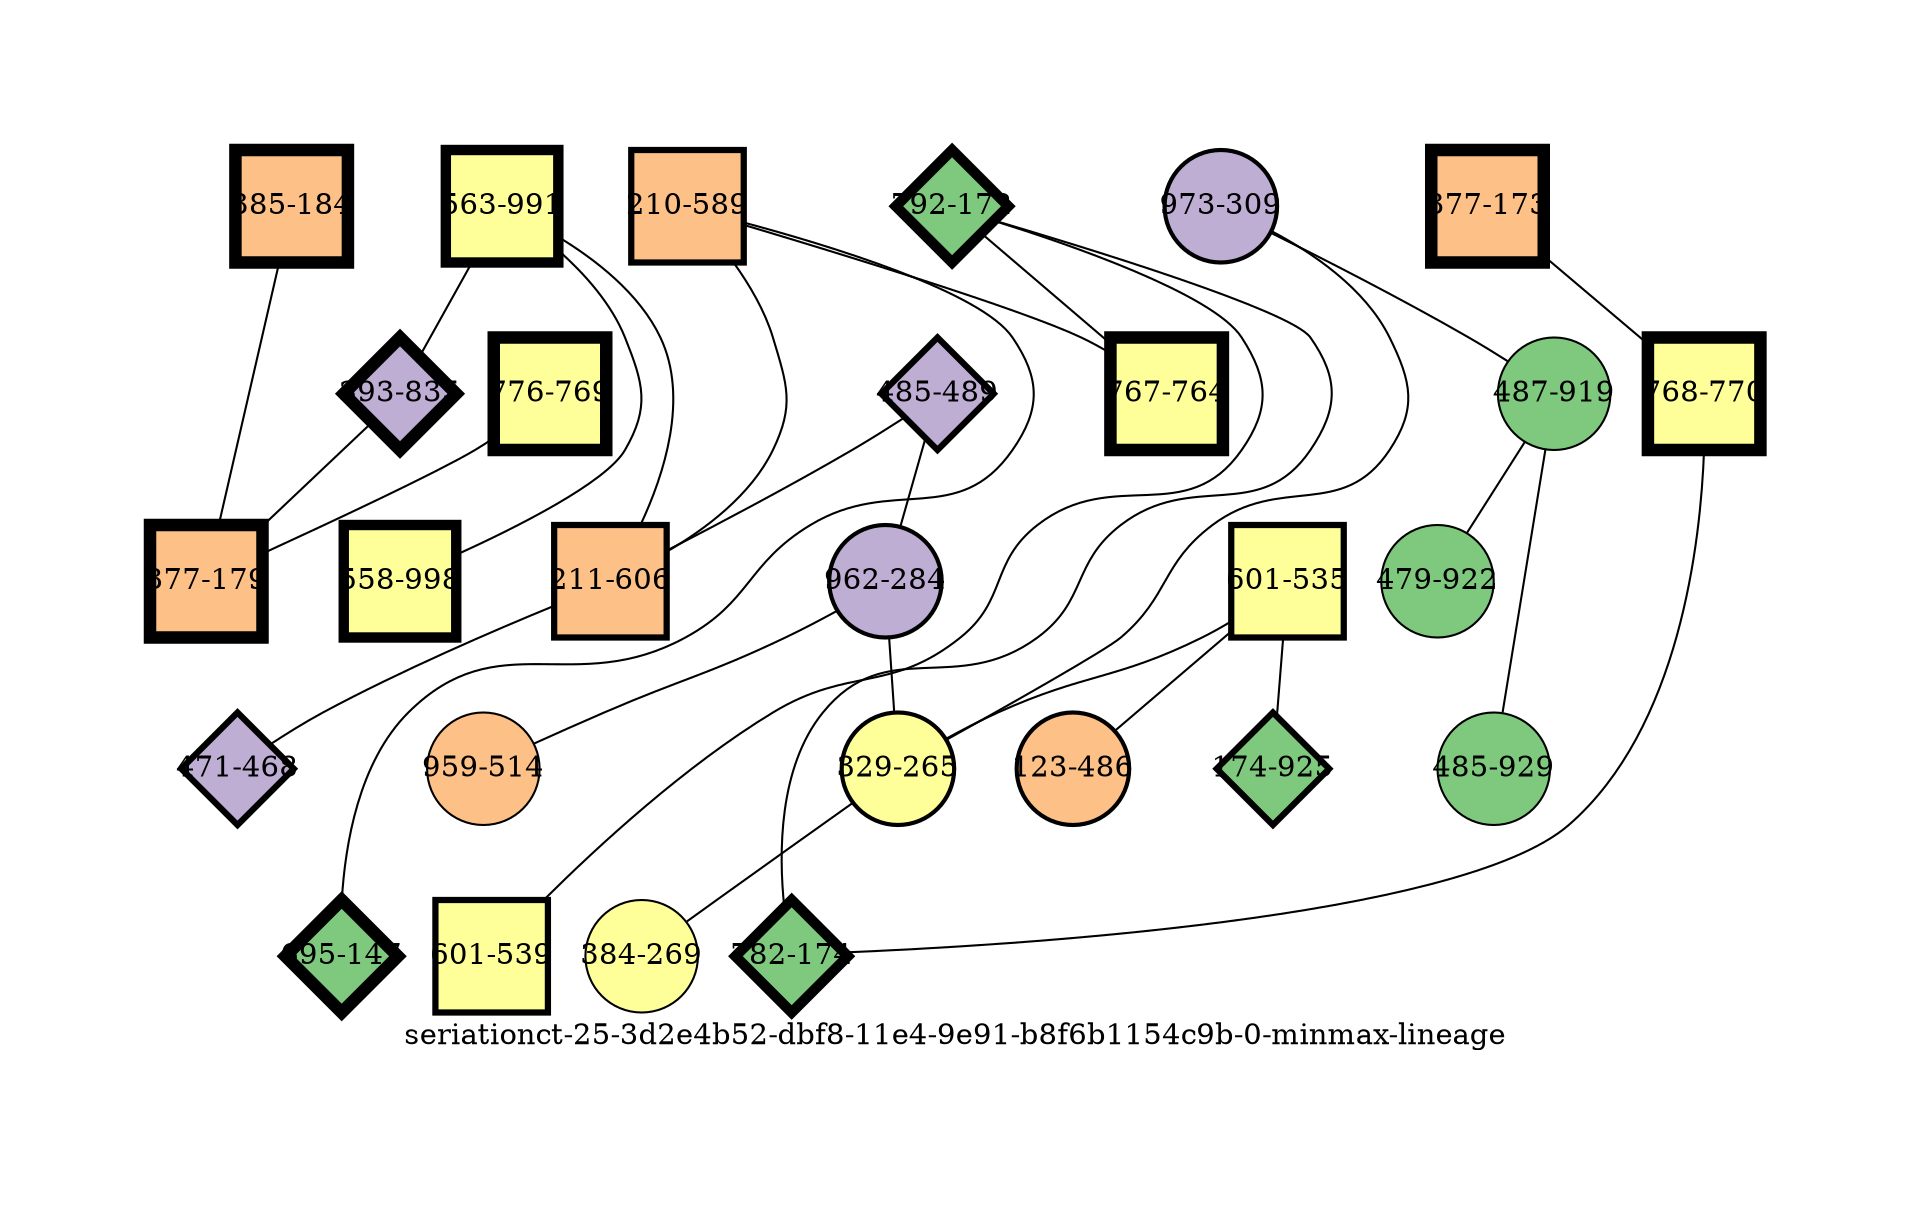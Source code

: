 strict graph "seriationct-25-3d2e4b52-dbf8-11e4-9e91-b8f6b1154c9b-0-minmax-lineage" {
labelloc=b;
ratio=auto;
pad="1.0";
label="seriationct-25-3d2e4b52-dbf8-11e4-9e91-b8f6b1154c9b-0-minmax-lineage";
node [width="0.75", style=filled, fixedsize=true, height="0.75", shape=circle, label=""];
0 [xCoordinate="991.0", appears_in_slice=5, yCoordinate="563.0", colorscheme=accent6, lineage_id=1, short_label="563-991", label="563-991", shape=square, cluster_id=3, fillcolor=4, size="500.0", id=0, penwidth="5.0"];
1 [xCoordinate="769.0", appears_in_slice=6, yCoordinate="776.0", colorscheme=accent6, lineage_id=1, short_label="776-769", label="776-769", shape=square, cluster_id=3, fillcolor=4, size="500.0", id=1, penwidth="6.0"];
2 [xCoordinate="589.0", appears_in_slice=3, yCoordinate="210.0", colorscheme=accent6, lineage_id=1, short_label="210-589", label="210-589", shape=square, cluster_id=2, fillcolor=3, size="500.0", id=2, penwidth="3.0"];
3 [xCoordinate="172.0", appears_in_slice=5, yCoordinate="792.0", colorscheme=accent6, lineage_id=2, short_label="792-172", label="792-172", shape=diamond, cluster_id=0, fillcolor=1, size="500.0", id=3, penwidth="5.0"];
4 [xCoordinate="489.0", appears_in_slice=3, yCoordinate="485.0", colorscheme=accent6, lineage_id=2, short_label="485-489", label="485-489", shape=diamond, cluster_id=1, fillcolor=2, size="500.0", id=4, penwidth="3.0"];
5 [xCoordinate="309.0", appears_in_slice=2, yCoordinate="973.0", colorscheme=accent6, lineage_id=0, short_label="973-309", label="973-309", shape=circle, cluster_id=1, fillcolor=2, size="500.0", id=5, penwidth="2.0"];
6 [xCoordinate="919.0", appears_in_slice=1, yCoordinate="487.0", colorscheme=accent6, lineage_id=0, short_label="487-919", label="487-919", shape=circle, cluster_id=0, fillcolor=1, size="500.0", id=6, penwidth="1.0"];
7 [xCoordinate="922.0", appears_in_slice=1, yCoordinate="479.0", colorscheme=accent6, lineage_id=0, short_label="479-922", label="479-922", shape=circle, cluster_id=0, fillcolor=1, size="500.0", id=7, penwidth="1.0"];
8 [xCoordinate="539.0", appears_in_slice=3, yCoordinate="601.0", colorscheme=accent6, lineage_id=1, short_label="601-539", label="601-539", shape=square, cluster_id=3, fillcolor=4, size="500.0", id=8, penwidth="3.0"];
9 [xCoordinate="835.0", appears_in_slice=6, yCoordinate="393.0", colorscheme=accent6, lineage_id=2, short_label="393-835", label="393-835", shape=diamond, cluster_id=1, fillcolor=2, size="500.0", id=9, penwidth="6.0"];
10 [xCoordinate="184.0", appears_in_slice=6, yCoordinate="385.0", colorscheme=accent6, lineage_id=1, short_label="385-184", label="385-184", shape=square, cluster_id=2, fillcolor=3, size="500.0", id=10, penwidth="6.0"];
11 [xCoordinate="535.0", appears_in_slice=3, yCoordinate="601.0", colorscheme=accent6, lineage_id=1, short_label="601-535", label="601-535", shape=square, cluster_id=3, fillcolor=4, size="500.0", id=11, penwidth="3.0"];
12 [xCoordinate="284.0", appears_in_slice=2, yCoordinate="962.0", colorscheme=accent6, lineage_id=0, short_label="962-284", label="962-284", shape=circle, cluster_id=1, fillcolor=2, size="500.0", id=12, penwidth="2.0"];
13 [xCoordinate="486.0", appears_in_slice=2, yCoordinate="123.0", colorscheme=accent6, lineage_id=0, short_label="123-486", label="123-486", shape=circle, cluster_id=2, fillcolor=3, size="500.0", id=13, penwidth="2.0"];
14 [xCoordinate="929.0", appears_in_slice=1, yCoordinate="485.0", colorscheme=accent6, lineage_id=0, short_label="485-929", label="485-929", shape=circle, cluster_id=0, fillcolor=1, size="500.0", id=14, penwidth="1.0"];
15 [xCoordinate="173.0", appears_in_slice=6, yCoordinate="377.0", colorscheme=accent6, lineage_id=1, short_label="377-173", label="377-173", shape=square, cluster_id=2, fillcolor=3, size="500.0", id=15, penwidth="6.0"];
16 [xCoordinate="265.0", appears_in_slice=2, yCoordinate="329.0", colorscheme=accent6, lineage_id=0, short_label="329-265", label="329-265", shape=circle, cluster_id=3, fillcolor=4, size="500.0", id=16, penwidth="2.0"];
17 [xCoordinate="147.0", appears_in_slice=6, yCoordinate="695.0", colorscheme=accent6, lineage_id=2, short_label="695-147", label="695-147", shape=diamond, cluster_id=0, fillcolor=1, size="500.0", id=17, penwidth="6.0"];
18 [xCoordinate="770.0", appears_in_slice=6, yCoordinate="768.0", colorscheme=accent6, lineage_id=1, short_label="768-770", label="768-770", shape=square, cluster_id=3, fillcolor=4, size="500.0", id=18, penwidth="6.0"];
19 [xCoordinate="179.0", appears_in_slice=6, yCoordinate="377.0", colorscheme=accent6, lineage_id=1, short_label="377-179", label="377-179", shape=square, cluster_id=2, fillcolor=3, size="500.0", id=19, penwidth="6.0"];
20 [xCoordinate="606.0", appears_in_slice=3, yCoordinate="211.0", colorscheme=accent6, lineage_id=1, short_label="211-606", label="211-606", shape=square, cluster_id=2, fillcolor=3, size="500.0", id=20, penwidth="3.0"];
21 [xCoordinate="514.0", appears_in_slice=1, yCoordinate="959.0", colorscheme=accent6, lineage_id=0, short_label="959-514", label="959-514", shape=circle, cluster_id=2, fillcolor=3, size="500.0", id=21, penwidth="1.0"];
22 [xCoordinate="925.0", appears_in_slice=3, yCoordinate="174.0", colorscheme=accent6, lineage_id=2, short_label="174-925", label="174-925", shape=diamond, cluster_id=0, fillcolor=1, size="500.0", id=22, penwidth="3.0"];
23 [xCoordinate="269.0", appears_in_slice=1, yCoordinate="384.0", colorscheme=accent6, lineage_id=0, short_label="384-269", label="384-269", shape=circle, cluster_id=3, fillcolor=4, size="500.0", id=27, penwidth="1.0"];
24 [xCoordinate="764.0", appears_in_slice=6, yCoordinate="767.0", colorscheme=accent6, lineage_id=1, short_label="767-764", label="767-764", shape=square, cluster_id=3, fillcolor=4, size="500.0", id=24, penwidth="6.0"];
25 [xCoordinate="998.0", appears_in_slice=5, yCoordinate="558.0", colorscheme=accent6, lineage_id=1, short_label="558-998", label="558-998", shape=square, cluster_id=3, fillcolor=4, size="500.0", id=25, penwidth="5.0"];
26 [xCoordinate="174.0", appears_in_slice=5, yCoordinate="782.0", colorscheme=accent6, lineage_id=2, short_label="782-174", label="782-174", shape=diamond, cluster_id=0, fillcolor=1, size="500.0", id=26, penwidth="5.0"];
27 [xCoordinate="468.0", appears_in_slice=3, yCoordinate="471.0", colorscheme=accent6, lineage_id=2, short_label="471-468", label="471-468", shape=diamond, cluster_id=1, fillcolor=2, size="500.0", id=23, penwidth="3.0"];
0 -- 9  [inverseweight="3.37299303379", weight="0.296472595698"];
0 -- 20  [inverseweight="2.86008617455", weight="0.349639814666"];
0 -- 25  [inverseweight="21.204723242", weight="0.0471593044902"];
1 -- 19  [inverseweight="20.6548096193", weight="0.0484148737476"];
2 -- 24  [inverseweight="1.62831036156", weight="0.614133535968"];
2 -- 17  [inverseweight="1.21940338944", weight="0.820073167467"];
2 -- 20  [inverseweight="12.3617044109", weight="0.0808949936646"];
3 -- 8  [inverseweight="3.52287430485", weight="0.283859119987"];
3 -- 24  [inverseweight="2.0983228513", weight="0.476571085988"];
3 -- 26  [inverseweight="2.11833981791", weight="0.472067791742"];
4 -- 12  [inverseweight="1.94189767345", weight="0.514960192636"];
4 -- 20  [inverseweight="35.1798772365", weight="0.0284253408071"];
5 -- 16  [inverseweight="4.04411108763", weight="0.247273128342"];
5 -- 6  [inverseweight="2.61111736491", weight="0.382977806145"];
6 -- 14  [inverseweight="15.9071190744", weight="0.062864934582"];
6 -- 7  [inverseweight="24.7536885744", weight="0.0403980197534"];
9 -- 19  [inverseweight="27.6924387811", weight="0.0361109401705"];
10 -- 19  [inverseweight="18.1130889001", weight="0.0552086949674"];
11 -- 16  [inverseweight="4.08302734458", weight="0.244916312237"];
11 -- 13  [inverseweight="3.93469101849", weight="0.254149562266"];
11 -- 22  [inverseweight="44.5435403187", weight="0.0224499443206"];
12 -- 16  [inverseweight="4.41287188011", weight="0.226609796787"];
12 -- 21  [inverseweight="3.21133624398", weight="0.311396852906"];
15 -- 18  [inverseweight="35.8979079309", weight="0.0278567765544"];
16 -- 23  [inverseweight="1.19066519995", weight="0.839866656083"];
18 -- 26  [inverseweight="1.41984733486", weight="0.704301071986"];
20 -- 27  [inverseweight="26.3523138347", weight="0.037947331922"];
}
